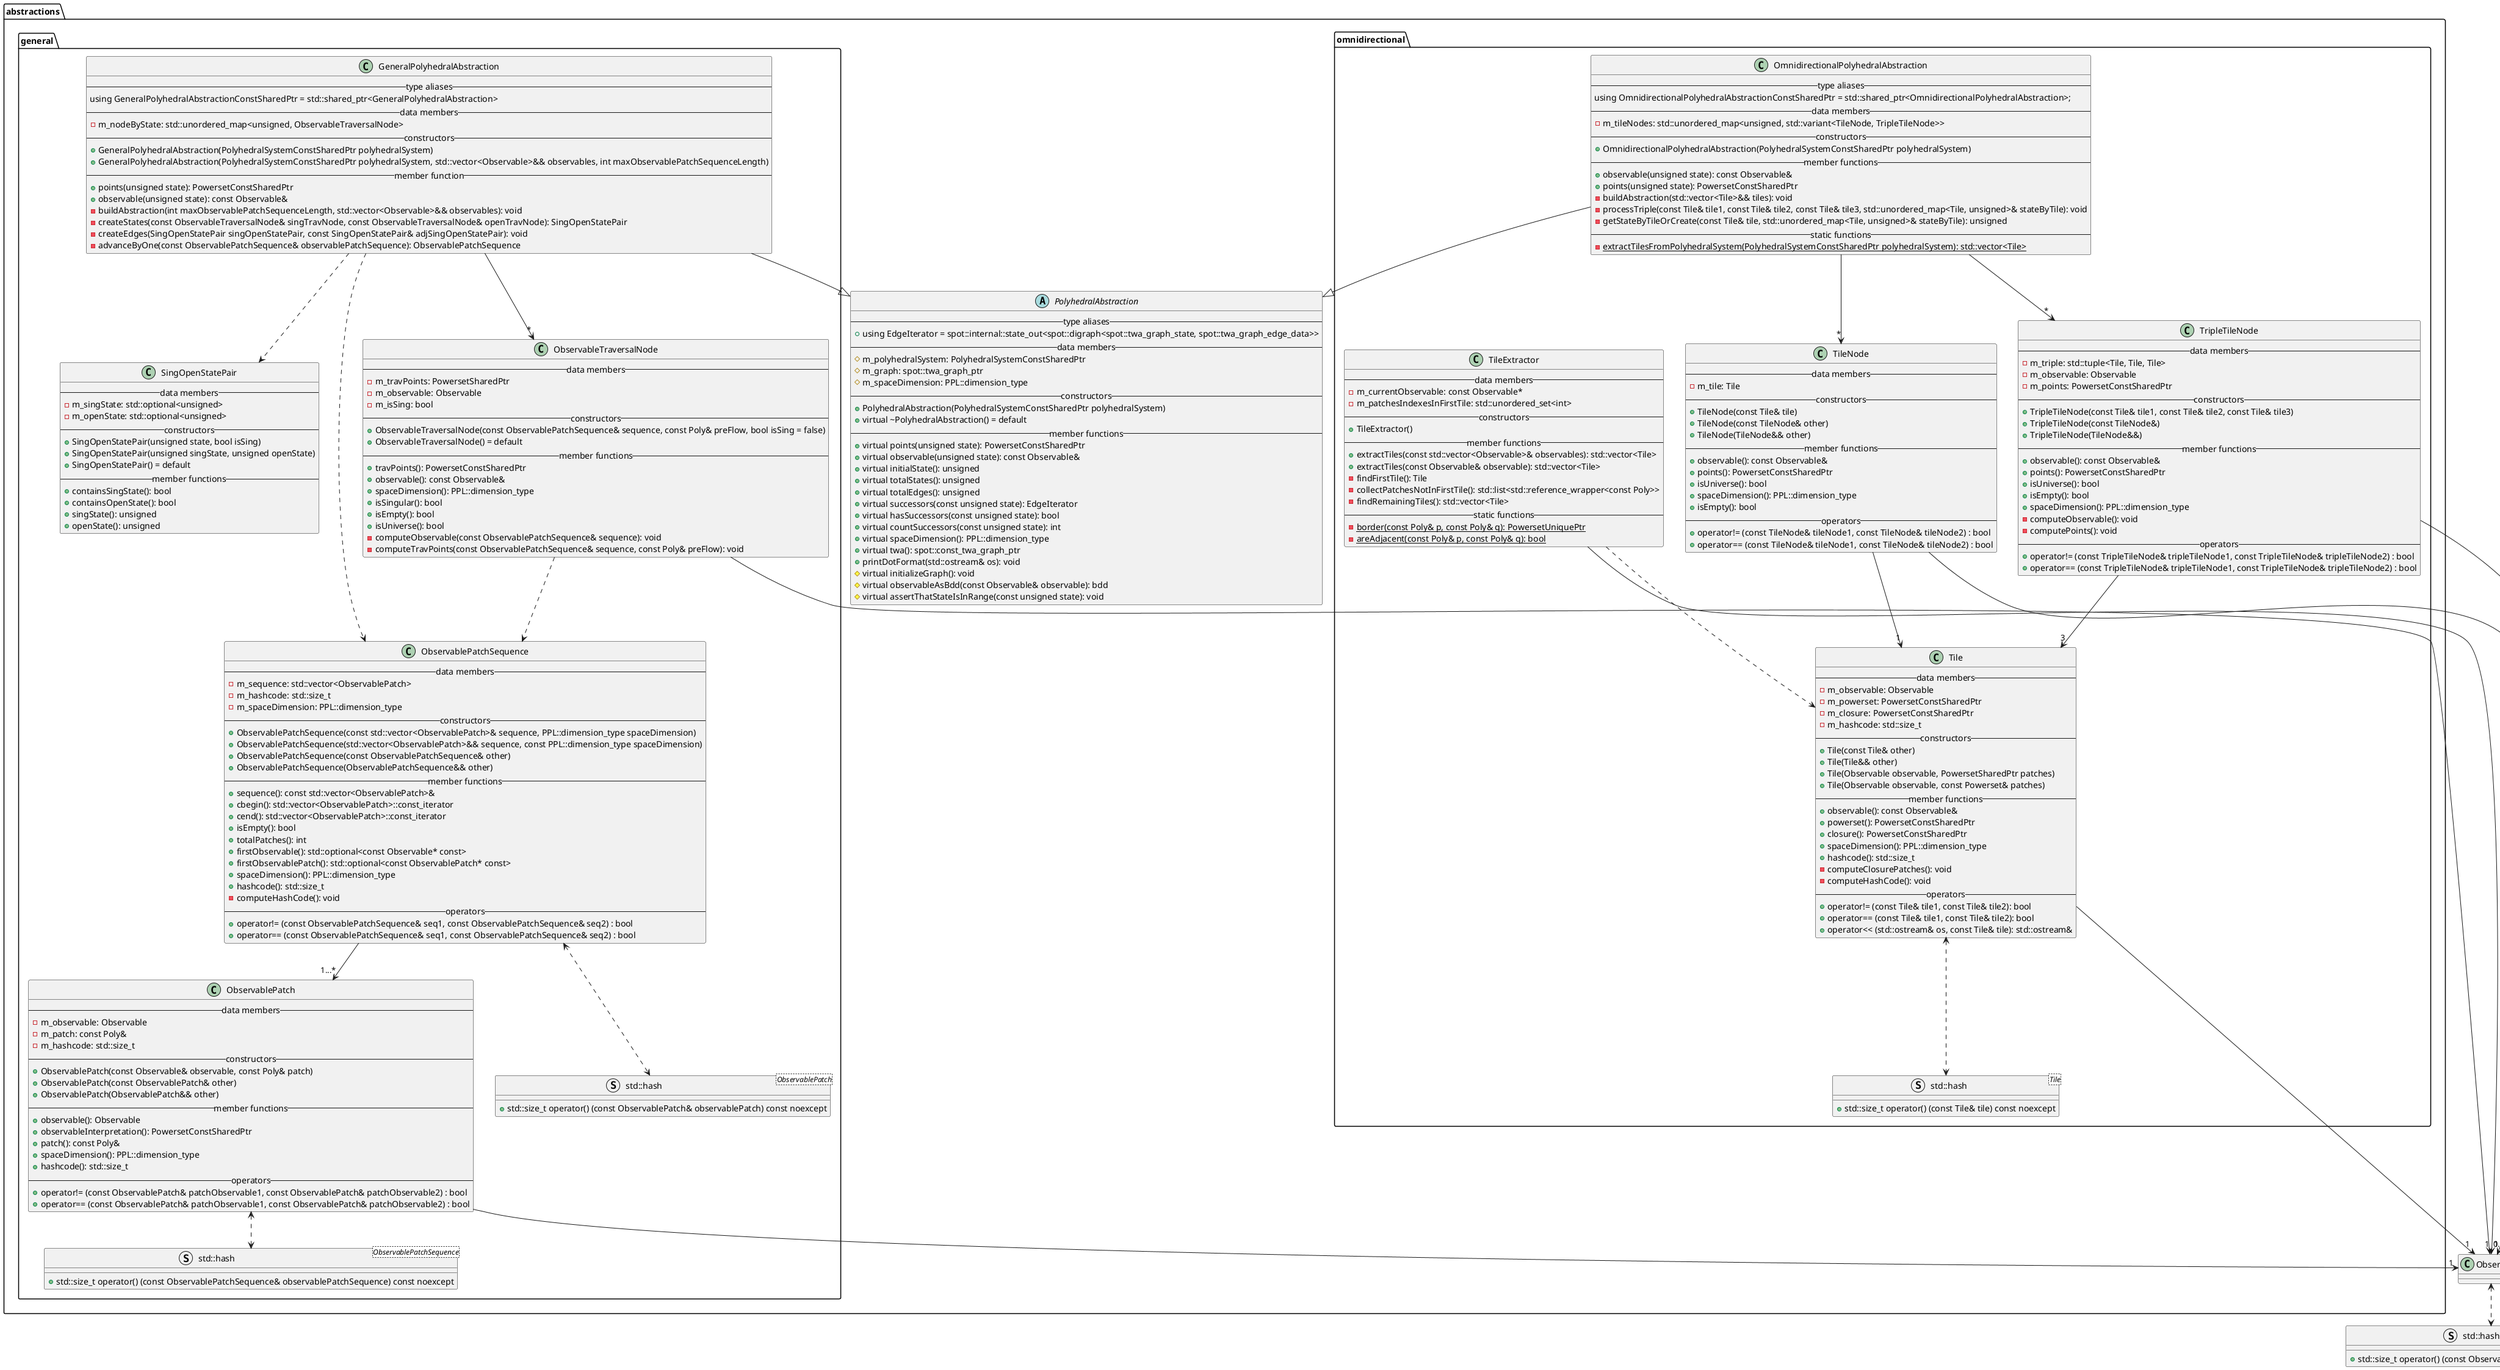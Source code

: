 @startuml

class Observable {}
struct "std::hash<Observable>" as ObservableHash {
    +std::size_t operator() (const Observable& observable) const noexcept
}

package abstractions {
        abstract PolyhedralAbstraction {
            --type aliases--
            +using EdgeIterator = spot::internal::state_out<spot::digraph<spot::twa_graph_state, spot::twa_graph_edge_data>>
            --data members--
            #m_polyhedralSystem: PolyhedralSystemConstSharedPtr
            #m_graph: spot::twa_graph_ptr
            #m_spaceDimension: PPL::dimension_type
            --constructors--
            +PolyhedralAbstraction(PolyhedralSystemConstSharedPtr polyhedralSystem)
            +virtual ~PolyhedralAbstraction() = default
            --member functions--
            +virtual points(unsigned state): PowersetConstSharedPtr
            +virtual observable(unsigned state): const Observable&
            +virtual initialState(): unsigned
            +virtual totalStates(): unsigned
            +virtual totalEdges(): unsigned
            +virtual successors(const unsigned state): EdgeIterator
            +virtual hasSuccessors(const unsigned state): bool
            +virtual countSuccessors(const unsigned state): int
            +virtual spaceDimension(): PPL::dimension_type
            +virtual twa(): spot::const_twa_graph_ptr
            +printDotFormat(std::ostream& os): void
            #virtual initializeGraph(): void
            #virtual observableAsBdd(const Observable& observable): bdd
            #virtual assertThatStateIsInRange(const unsigned state): void
        }

        package general {
            class ObservablePatch {
                --data members--
                -m_observable: Observable
                -m_patch: const Poly&
                -m_hashcode: std::size_t
                --constructors--
                +ObservablePatch(const Observable& observable, const Poly& patch)
                +ObservablePatch(const ObservablePatch& other)
                +ObservablePatch(ObservablePatch&& other)
                --member functions--
                +observable(): Observable
                +observableInterpretation(): PowersetConstSharedPtr
                +patch(): const Poly&
                +spaceDimension(): PPL::dimension_type
                +hashcode(): std::size_t
                --operators--
                +operator!= (const ObservablePatch& patchObservable1, const ObservablePatch& patchObservable2) : bool
                +operator== (const ObservablePatch& patchObservable1, const ObservablePatch& patchObservable2) : bool
            }

            ObservablePatch --> "1" Observable

            class ObservablePatchSequence {
                --data members--
                -m_sequence: std::vector<ObservablePatch>
                -m_hashcode: std::size_t
                -m_spaceDimension: PPL::dimension_type
                --constructors--
                +ObservablePatchSequence(const std::vector<ObservablePatch>& sequence, PPL::dimension_type spaceDimension)
                +ObservablePatchSequence(std::vector<ObservablePatch>&& sequence, const PPL::dimension_type spaceDimension)
                +ObservablePatchSequence(const ObservablePatchSequence& other)
                +ObservablePatchSequence(ObservablePatchSequence&& other)
                --member functions--
                +sequence(): const std::vector<ObservablePatch>&
                +cbegin(): std::vector<ObservablePatch>::const_iterator
                +cend(): std::vector<ObservablePatch>::const_iterator
                +isEmpty(): bool
                +totalPatches(): int
                +firstObservable(): std::optional<const Observable* const>
                +firstObservablePatch(): std::optional<const ObservablePatch* const>
                +spaceDimension(): PPL::dimension_type
                +hashcode(): std::size_t
                -computeHashCode(): void
                --operators--
                +operator!= (const ObservablePatchSequence& seq1, const ObservablePatchSequence& seq2) : bool
                +operator== (const ObservablePatchSequence& seq1, const ObservablePatchSequence& seq2) : bool
            }

            struct "std::hash<ObservablePatchSequence>" as ObservablePatchSequenceHash {
                +std::size_t operator() (const ObservablePatchSequence& observablePatchSequence) const noexcept
            }

            struct "std::hash<ObservablePatch>" as ObservablePatchHash {
                +std::size_t operator() (const ObservablePatch& observablePatch) const noexcept
            }

            ObservablePatchSequence <..> ObservablePatchHash
            ObservablePatch <..> ObservablePatchSequenceHash
            Observable <..> ObservableHash

            class ObservableTraversalNode {
                --data members--
                -m_travPoints: PowersetSharedPtr
                -m_observable: Observable
                -m_isSing: bool
                --constructors--
                +ObservableTraversalNode(const ObservablePatchSequence& sequence, const Poly& preFlow, bool isSing = false)
                +ObservableTraversalNode() = default
                --member functions--
                +travPoints(): PowersetConstSharedPtr
                +observable(): const Observable&
                +spaceDimension(): PPL::dimension_type
                +isSingular(): bool
                +isEmpty(): bool
                +isUniverse(): bool
                -computeObservable(const ObservablePatchSequence& sequence): void
                -computeTravPoints(const ObservablePatchSequence& sequence, const Poly& preFlow): void
            }

            ObservablePatchSequence --> "1...*" ObservablePatch
            ObservableTraversalNode --> "1" Observable
            ObservableTraversalNode ..> ObservablePatchSequence

            class GeneralPolyhedralAbstraction {
                --type aliases--
                using GeneralPolyhedralAbstractionConstSharedPtr = std::shared_ptr<GeneralPolyhedralAbstraction>
                --data members--
                -m_nodeByState: std::unordered_map<unsigned, ObservableTraversalNode>
                --constructors--
                +GeneralPolyhedralAbstraction(PolyhedralSystemConstSharedPtr polyhedralSystem)
                +GeneralPolyhedralAbstraction(PolyhedralSystemConstSharedPtr polyhedralSystem, std::vector<Observable>&& observables, int maxObservablePatchSequenceLength)
                --member function--
                +points(unsigned state): PowersetConstSharedPtr
                +observable(unsigned state): const Observable&
                -buildAbstraction(int maxObservablePatchSequenceLength, std::vector<Observable>&& observables): void
                -createStates(const ObservableTraversalNode& singTravNode, const ObservableTraversalNode& openTravNode): SingOpenStatePair
                -createEdges(SingOpenStatePair singOpenStatePair, const SingOpenStatePair& adjSingOpenStatePair): void
                -advanceByOne(const ObservablePatchSequence& observablePatchSequence): ObservablePatchSequence
            }

            class SingOpenStatePair {
                --data members--
                -m_singState: std::optional<unsigned>
                -m_openState: std::optional<unsigned>
                --constructors--
                +SingOpenStatePair(unsigned state, bool isSing)
                +SingOpenStatePair(unsigned singState, unsigned openState)
                +SingOpenStatePair() = default
                --member functions--
                +containsSingState(): bool
                +containsOpenState(): bool
                +singState(): unsigned
                +openState(): unsigned
            }

            GeneralPolyhedralAbstraction ..> ObservablePatchSequence
            GeneralPolyhedralAbstraction --> "*" ObservableTraversalNode
            GeneralPolyhedralAbstraction ..> SingOpenStatePair
            GeneralPolyhedralAbstraction --|> PolyhedralAbstraction
    }


    package omnidirectional {
        class Tile {
            --data members--
            -m_observable: Observable
            -m_powerset: PowersetConstSharedPtr
            -m_closure: PowersetConstSharedPtr
            -m_hashcode: std::size_t
            --constructors--
            +Tile(const Tile& other)
            +Tile(Tile&& other)
            +Tile(Observable observable, PowersetSharedPtr patches)
            +Tile(Observable observable, const Powerset& patches)
            --member functions--
            +observable(): const Observable&
            +powerset(): PowersetConstSharedPtr
            +closure(): PowersetConstSharedPtr
            +spaceDimension(): PPL::dimension_type
            +hashcode(): std::size_t
            -computeClosurePatches(): void
            -computeHashCode(): void
            --operators--
            +operator!= (const Tile& tile1, const Tile& tile2): bool
            +operator== (const Tile& tile1, const Tile& tile2): bool
            +operator<< (std::ostream& os, const Tile& tile): std::ostream&
        }

        class TileExtractor {
             --data members--
             -m_currentObservable: const Observable*
             -m_patchesIndexesInFirstTile: std::unordered_set<int>
             --constructors--
             +TileExtractor()
             --member functions--
             +extractTiles(const std::vector<Observable>& observables): std::vector<Tile>
             +extractTiles(const Observable& observable): std::vector<Tile>
             -findFirstTile(): Tile
             -collectPatchesNotInFirstTile(): std::list<std::reference_wrapper<const Poly>>
             -findRemainingTiles(): std::vector<Tile>
             --static functions--
             {static} -border(const Poly& p, const Poly& q): PowersetUniquePtr
             {static} -areAdjacent(const Poly& p, const Poly& q): bool
        }

        class TileNode {
            --data members--
            -m_tile: Tile
            --constructors--
            +TileNode(const Tile& tile)
            +TileNode(const TileNode& other)
            +TileNode(TileNode&& other)
            --member functions--
            +observable(): const Observable&
            +points(): PowersetConstSharedPtr
            +isUniverse(): bool
            +spaceDimension(): PPL::dimension_type
            +isEmpty(): bool
            --operators--
            +operator!= (const TileNode& tileNode1, const TileNode& tileNode2) : bool
            +operator== (const TileNode& tileNode1, const TileNode& tileNode2) : bool
        }

        class TripleTileNode {
            --data members--
            -m_triple: std::tuple<Tile, Tile, Tile>
            -m_observable: Observable
            -m_points: PowersetConstSharedPtr
            --constructors--
            +TripleTileNode(const Tile& tile1, const Tile& tile2, const Tile& tile3)
            +TripleTileNode(const TileNode&)
            +TripleTileNode(TileNode&&)
            --member functions--
            +observable(): const Observable&
            +points(): PowersetConstSharedPtr
            +isUniverse(): bool
            +isEmpty(): bool
            +spaceDimension(): PPL::dimension_type
            -computeObservable(): void
            -computePoints(): void
            --operators--
            +operator!= (const TripleTileNode& tripleTileNode1, const TripleTileNode& tripleTileNode2) : bool
            +operator== (const TripleTileNode& tripleTileNode1, const TripleTileNode& tripleTileNode2) : bool
        }

        struct "std::hash<Tile>" as TileHash {
            +std::size_t operator() (const Tile& tile) const noexcept
        }

        class OmnidirectionalPolyhedralAbstraction {
            --type aliases--
            using OmnidirectionalPolyhedralAbstractionConstSharedPtr = std::shared_ptr<OmnidirectionalPolyhedralAbstraction>;
            --data members--
            -m_tileNodes: std::unordered_map<unsigned, std::variant<TileNode, TripleTileNode>>
            --constructors--
            +OmnidirectionalPolyhedralAbstraction(PolyhedralSystemConstSharedPtr polyhedralSystem)
            --member functions--
            +observable(unsigned state): const Observable&
            +points(unsigned state): PowersetConstSharedPtr
            -buildAbstraction(std::vector<Tile>&& tiles): void
            -processTriple(const Tile& tile1, const Tile& tile2, const Tile& tile3, std::unordered_map<Tile, unsigned>& stateByTile): void
            -getStateByTileOrCreate(const Tile& tile, std::unordered_map<Tile, unsigned>& stateByTile): unsigned
            --static functions--
            {static} -extractTilesFromPolyhedralSystem(PolyhedralSystemConstSharedPtr polyhedralSystem): std::vector<Tile>
        }

        Tile <..> TileHash
        Tile --> "1" Observable
        TileNode --> "1" Observable
        TileNode --> "1" Tile
        TripleTileNode --> "3" Observable
        TripleTileNode --> "3" Tile
        TileExtractor ..> Tile
        TileExtractor --> "0..1" Observable
        OmnidirectionalPolyhedralAbstraction --> "*" TileNode
        OmnidirectionalPolyhedralAbstraction --> "*" TripleTileNode
        OmnidirectionalPolyhedralAbstraction --|> PolyhedralAbstraction
    }
}
@enduml
